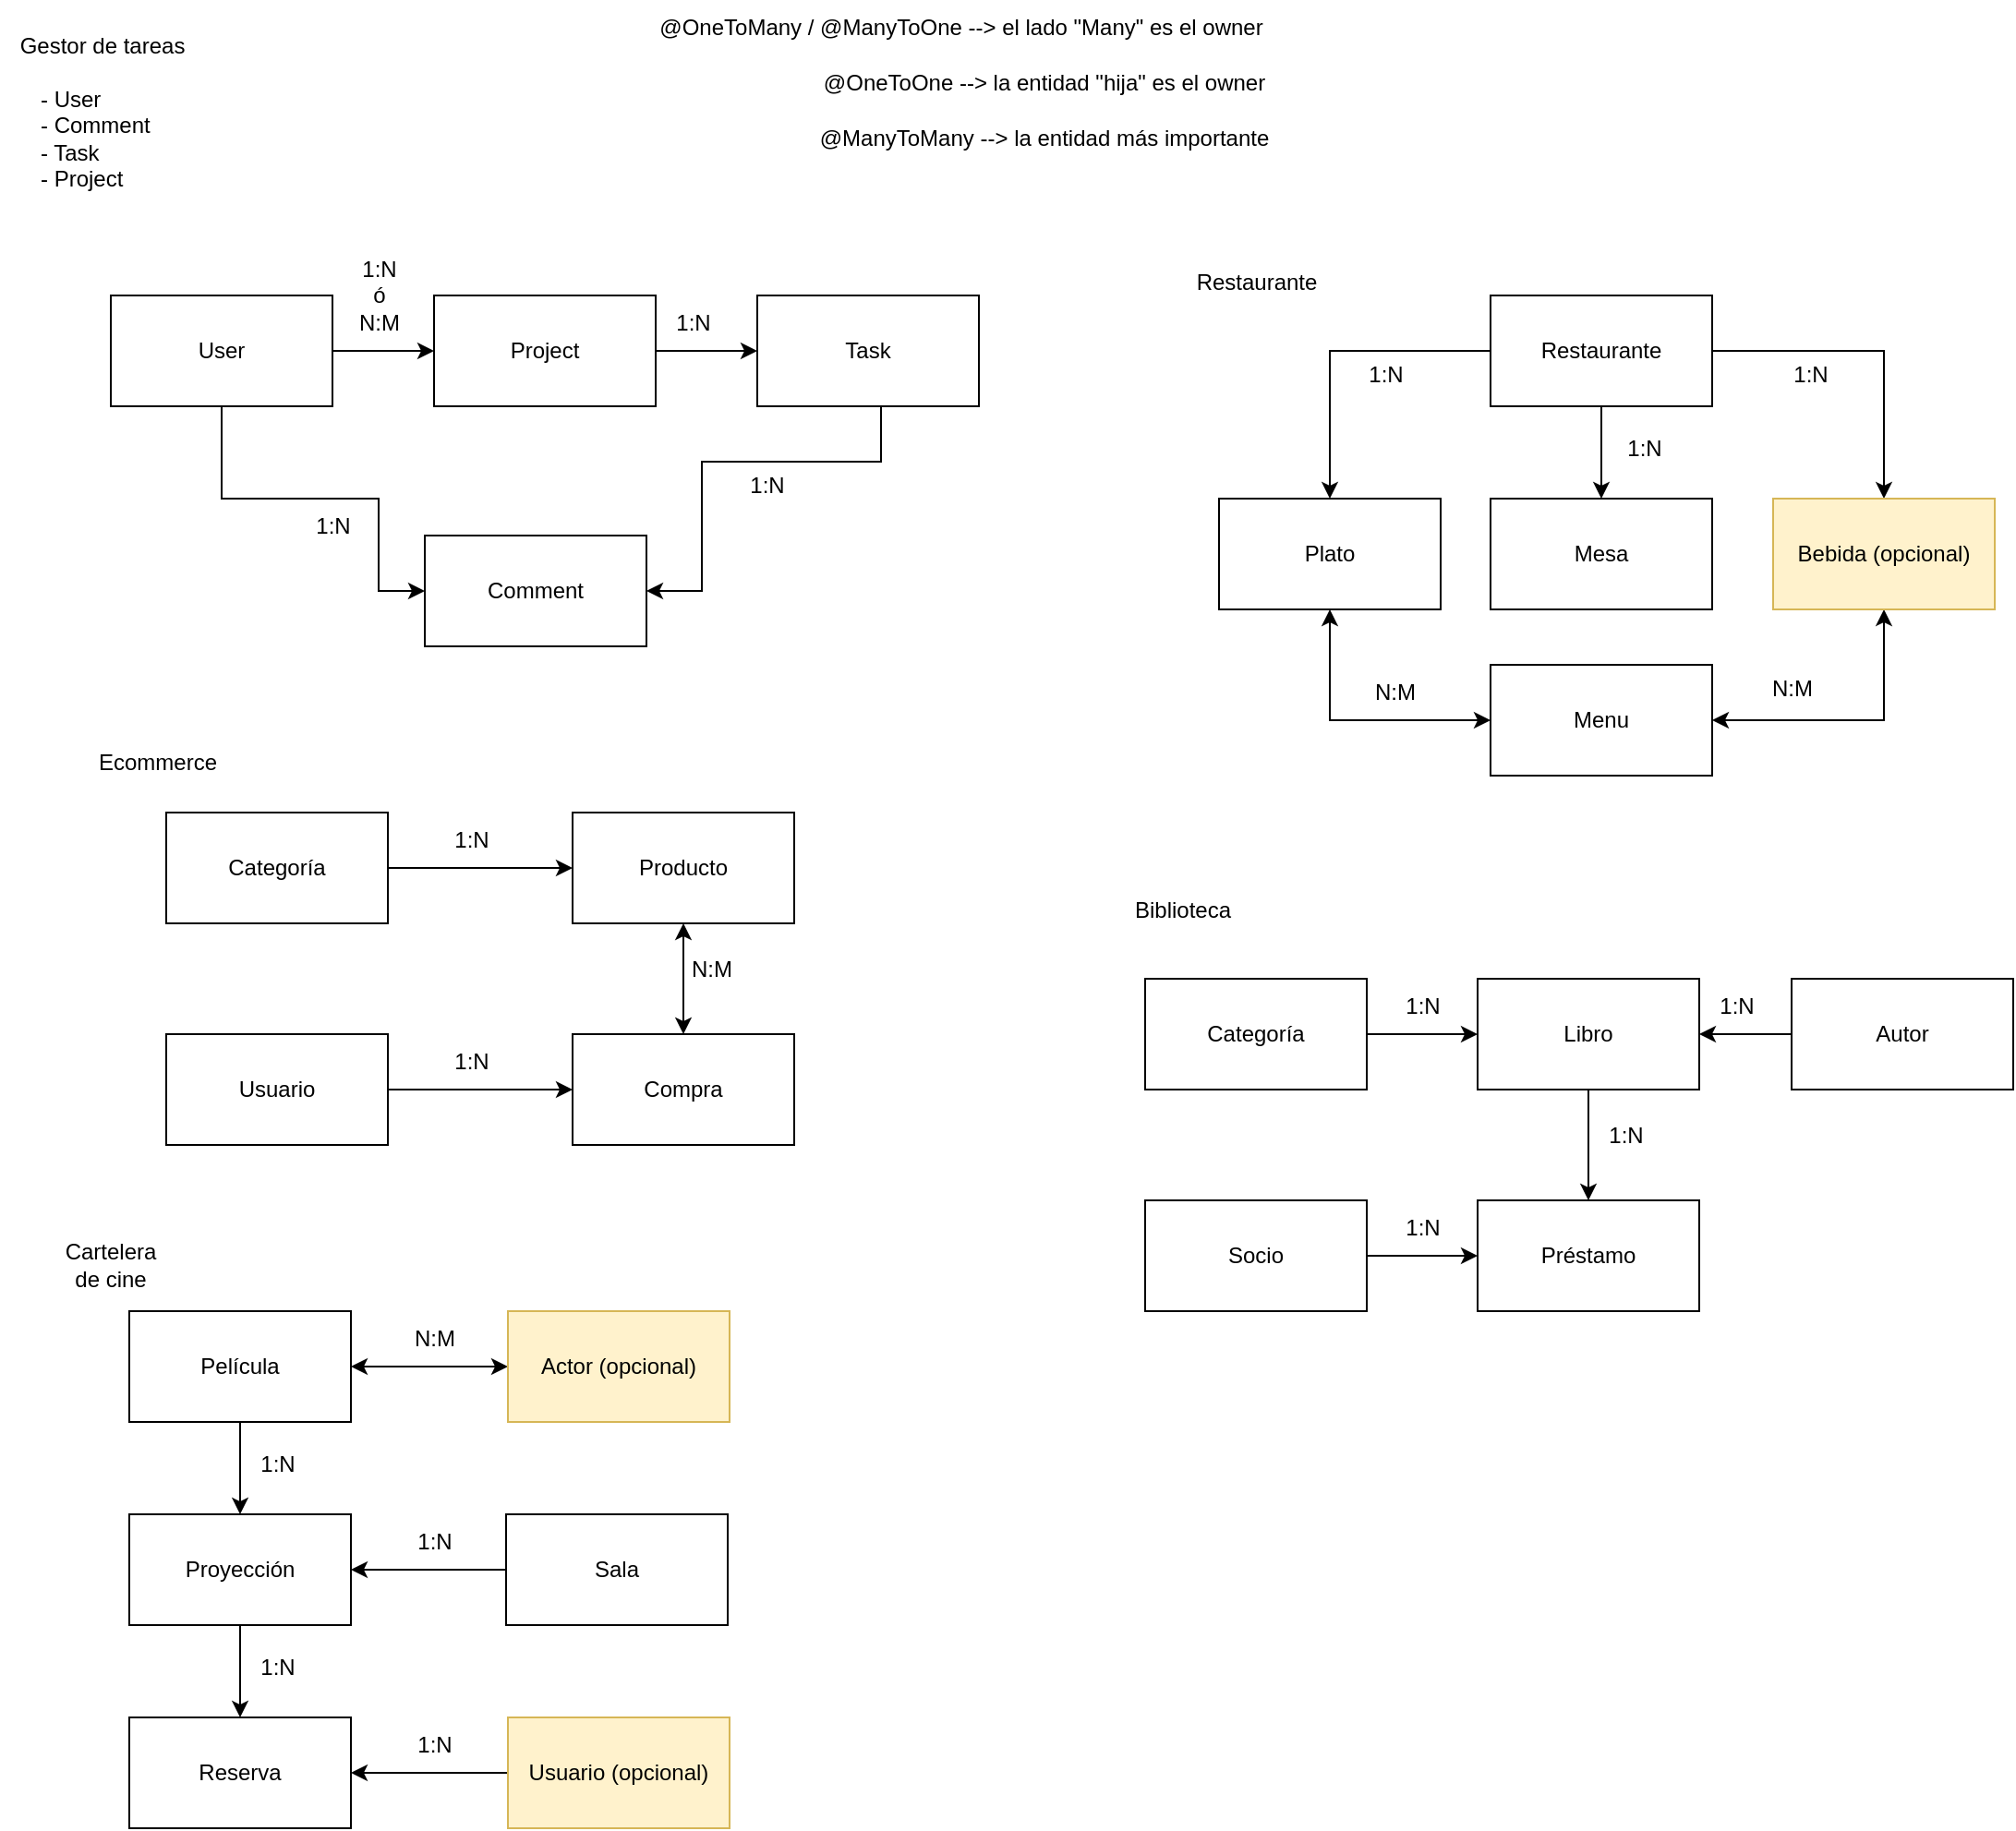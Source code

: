 <mxfile version="27.1.6">
  <diagram name="Página-1" id="t-kVME8dePpas6_ynyzM">
    <mxGraphModel dx="542" dy="333" grid="1" gridSize="10" guides="1" tooltips="1" connect="1" arrows="1" fold="1" page="1" pageScale="1" pageWidth="1654" pageHeight="1169" math="0" shadow="0">
      <root>
        <mxCell id="0" />
        <mxCell id="1" parent="0" />
        <mxCell id="sBuC2_Wg-XsfhJQgAVqZ-1" value="Gestor de tareas" style="text;html=1;align=center;verticalAlign=middle;resizable=0;points=[];autosize=1;strokeColor=none;fillColor=none;" vertex="1" parent="1">
          <mxGeometry x="20" y="10" width="110" height="30" as="geometry" />
        </mxCell>
        <mxCell id="sBuC2_Wg-XsfhJQgAVqZ-2" value="&lt;div align=&quot;left&quot;&gt;- User&lt;/div&gt;&lt;div align=&quot;left&quot;&gt;- Comment&lt;/div&gt;&lt;div align=&quot;left&quot;&gt;- Task&lt;/div&gt;&lt;div align=&quot;left&quot;&gt;- Project&lt;/div&gt;" style="text;html=1;align=left;verticalAlign=middle;resizable=0;points=[];autosize=1;strokeColor=none;fillColor=none;" vertex="1" parent="1">
          <mxGeometry x="40" y="40" width="80" height="70" as="geometry" />
        </mxCell>
        <mxCell id="sBuC2_Wg-XsfhJQgAVqZ-3" value="@OneToMany / @ManyToOne --&amp;gt; el lado &quot;Many&quot; es el owner" style="text;html=1;align=center;verticalAlign=middle;resizable=0;points=[];autosize=1;strokeColor=none;fillColor=none;" vertex="1" parent="1">
          <mxGeometry x="365" width="350" height="30" as="geometry" />
        </mxCell>
        <mxCell id="sBuC2_Wg-XsfhJQgAVqZ-4" value="@OneToOne --&amp;gt; la entidad &quot;hija&quot; es el owner" style="text;html=1;align=center;verticalAlign=middle;resizable=0;points=[];autosize=1;strokeColor=none;fillColor=none;" vertex="1" parent="1">
          <mxGeometry x="455" y="30" width="260" height="30" as="geometry" />
        </mxCell>
        <mxCell id="sBuC2_Wg-XsfhJQgAVqZ-5" value="&lt;div&gt;@ManyToMany --&amp;gt; la entidad más importante&lt;/div&gt;" style="text;html=1;align=center;verticalAlign=middle;resizable=0;points=[];autosize=1;strokeColor=none;fillColor=none;" vertex="1" parent="1">
          <mxGeometry x="450" y="60" width="270" height="30" as="geometry" />
        </mxCell>
        <mxCell id="sBuC2_Wg-XsfhJQgAVqZ-12" style="edgeStyle=orthogonalEdgeStyle;rounded=0;orthogonalLoop=1;jettySize=auto;html=1;entryX=0;entryY=0.5;entryDx=0;entryDy=0;" edge="1" parent="1" source="sBuC2_Wg-XsfhJQgAVqZ-6" target="sBuC2_Wg-XsfhJQgAVqZ-9">
          <mxGeometry relative="1" as="geometry" />
        </mxCell>
        <mxCell id="sBuC2_Wg-XsfhJQgAVqZ-18" style="edgeStyle=orthogonalEdgeStyle;rounded=0;orthogonalLoop=1;jettySize=auto;html=1;entryX=0;entryY=0.5;entryDx=0;entryDy=0;" edge="1" parent="1" source="sBuC2_Wg-XsfhJQgAVqZ-6" target="sBuC2_Wg-XsfhJQgAVqZ-7">
          <mxGeometry relative="1" as="geometry">
            <mxPoint x="150" y="310" as="targetPoint" />
            <Array as="points">
              <mxPoint x="140" y="270" />
              <mxPoint x="225" y="270" />
              <mxPoint x="225" y="320" />
            </Array>
          </mxGeometry>
        </mxCell>
        <mxCell id="sBuC2_Wg-XsfhJQgAVqZ-6" value="User" style="rounded=0;whiteSpace=wrap;html=1;" vertex="1" parent="1">
          <mxGeometry x="80" y="160" width="120" height="60" as="geometry" />
        </mxCell>
        <mxCell id="sBuC2_Wg-XsfhJQgAVqZ-7" value="Comment" style="rounded=0;whiteSpace=wrap;html=1;" vertex="1" parent="1">
          <mxGeometry x="250" y="290" width="120" height="60" as="geometry" />
        </mxCell>
        <mxCell id="sBuC2_Wg-XsfhJQgAVqZ-14" style="edgeStyle=orthogonalEdgeStyle;rounded=0;orthogonalLoop=1;jettySize=auto;html=1;entryX=0;entryY=0.5;entryDx=0;entryDy=0;" edge="1" parent="1" source="sBuC2_Wg-XsfhJQgAVqZ-9" target="sBuC2_Wg-XsfhJQgAVqZ-10">
          <mxGeometry relative="1" as="geometry" />
        </mxCell>
        <mxCell id="sBuC2_Wg-XsfhJQgAVqZ-9" value="Project" style="whiteSpace=wrap;html=1;" vertex="1" parent="1">
          <mxGeometry x="255" y="160" width="120" height="60" as="geometry" />
        </mxCell>
        <mxCell id="sBuC2_Wg-XsfhJQgAVqZ-16" style="edgeStyle=orthogonalEdgeStyle;rounded=0;orthogonalLoop=1;jettySize=auto;html=1;entryX=1;entryY=0.5;entryDx=0;entryDy=0;exitX=0.568;exitY=0.947;exitDx=0;exitDy=0;exitPerimeter=0;" edge="1" parent="1" source="sBuC2_Wg-XsfhJQgAVqZ-10" target="sBuC2_Wg-XsfhJQgAVqZ-7">
          <mxGeometry relative="1" as="geometry">
            <mxPoint x="500" y="240" as="sourcePoint" />
            <mxPoint x="430" y="385" as="targetPoint" />
            <Array as="points">
              <mxPoint x="497" y="217" />
              <mxPoint x="497" y="250" />
              <mxPoint x="400" y="250" />
              <mxPoint x="400" y="320" />
            </Array>
          </mxGeometry>
        </mxCell>
        <mxCell id="sBuC2_Wg-XsfhJQgAVqZ-10" value="&lt;div&gt;Task&lt;/div&gt;" style="whiteSpace=wrap;html=1;" vertex="1" parent="1">
          <mxGeometry x="430" y="160" width="120" height="60" as="geometry" />
        </mxCell>
        <mxCell id="sBuC2_Wg-XsfhJQgAVqZ-15" value="1:N" style="text;html=1;align=center;verticalAlign=middle;resizable=0;points=[];autosize=1;strokeColor=none;fillColor=none;" vertex="1" parent="1">
          <mxGeometry x="375" y="160" width="40" height="30" as="geometry" />
        </mxCell>
        <mxCell id="sBuC2_Wg-XsfhJQgAVqZ-17" value="&lt;div&gt;1:N&lt;/div&gt;" style="text;html=1;align=center;verticalAlign=middle;resizable=0;points=[];autosize=1;strokeColor=none;fillColor=none;" vertex="1" parent="1">
          <mxGeometry x="415" y="248" width="40" height="30" as="geometry" />
        </mxCell>
        <mxCell id="sBuC2_Wg-XsfhJQgAVqZ-19" value="1:N" style="text;html=1;align=center;verticalAlign=middle;resizable=0;points=[];autosize=1;strokeColor=none;fillColor=none;" vertex="1" parent="1">
          <mxGeometry x="180" y="270" width="40" height="30" as="geometry" />
        </mxCell>
        <mxCell id="sBuC2_Wg-XsfhJQgAVqZ-20" value="&lt;div&gt;1:N&lt;/div&gt;&lt;div&gt;ó&lt;/div&gt;&lt;div&gt;N:M&lt;/div&gt;" style="text;html=1;align=center;verticalAlign=middle;resizable=0;points=[];autosize=1;strokeColor=none;fillColor=none;" vertex="1" parent="1">
          <mxGeometry x="200" y="130" width="50" height="60" as="geometry" />
        </mxCell>
        <mxCell id="sBuC2_Wg-XsfhJQgAVqZ-22" value="Ecommerce" style="text;html=1;align=center;verticalAlign=middle;resizable=0;points=[];autosize=1;strokeColor=none;fillColor=none;" vertex="1" parent="1">
          <mxGeometry x="60" y="398" width="90" height="30" as="geometry" />
        </mxCell>
        <mxCell id="sBuC2_Wg-XsfhJQgAVqZ-34" style="edgeStyle=orthogonalEdgeStyle;rounded=0;orthogonalLoop=1;jettySize=auto;html=1;entryX=0;entryY=0.5;entryDx=0;entryDy=0;" edge="1" parent="1" source="sBuC2_Wg-XsfhJQgAVqZ-23" target="sBuC2_Wg-XsfhJQgAVqZ-26">
          <mxGeometry relative="1" as="geometry" />
        </mxCell>
        <mxCell id="sBuC2_Wg-XsfhJQgAVqZ-23" value="Usuario" style="rounded=0;whiteSpace=wrap;html=1;" vertex="1" parent="1">
          <mxGeometry x="110" y="560" width="120" height="60" as="geometry" />
        </mxCell>
        <mxCell id="sBuC2_Wg-XsfhJQgAVqZ-26" value="Compra" style="whiteSpace=wrap;html=1;" vertex="1" parent="1">
          <mxGeometry x="330" y="560" width="120" height="60" as="geometry" />
        </mxCell>
        <mxCell id="sBuC2_Wg-XsfhJQgAVqZ-29" style="edgeStyle=orthogonalEdgeStyle;rounded=0;orthogonalLoop=1;jettySize=auto;html=1;entryX=0;entryY=0.5;entryDx=0;entryDy=0;" edge="1" parent="1" source="sBuC2_Wg-XsfhJQgAVqZ-27" target="sBuC2_Wg-XsfhJQgAVqZ-28">
          <mxGeometry relative="1" as="geometry" />
        </mxCell>
        <mxCell id="sBuC2_Wg-XsfhJQgAVqZ-27" value="Categoría" style="whiteSpace=wrap;html=1;" vertex="1" parent="1">
          <mxGeometry x="110" y="440" width="120" height="60" as="geometry" />
        </mxCell>
        <mxCell id="sBuC2_Wg-XsfhJQgAVqZ-31" style="edgeStyle=orthogonalEdgeStyle;rounded=0;orthogonalLoop=1;jettySize=auto;html=1;entryX=0.5;entryY=0;entryDx=0;entryDy=0;startArrow=classic;startFill=1;" edge="1" parent="1" source="sBuC2_Wg-XsfhJQgAVqZ-28" target="sBuC2_Wg-XsfhJQgAVqZ-26">
          <mxGeometry relative="1" as="geometry" />
        </mxCell>
        <mxCell id="sBuC2_Wg-XsfhJQgAVqZ-28" value="Producto" style="whiteSpace=wrap;html=1;" vertex="1" parent="1">
          <mxGeometry x="330" y="440" width="120" height="60" as="geometry" />
        </mxCell>
        <mxCell id="sBuC2_Wg-XsfhJQgAVqZ-30" value="1:N" style="text;html=1;align=center;verticalAlign=middle;resizable=0;points=[];autosize=1;strokeColor=none;fillColor=none;" vertex="1" parent="1">
          <mxGeometry x="255" y="440" width="40" height="30" as="geometry" />
        </mxCell>
        <mxCell id="sBuC2_Wg-XsfhJQgAVqZ-32" value="N:M" style="text;html=1;align=center;verticalAlign=middle;resizable=0;points=[];autosize=1;strokeColor=none;fillColor=none;" vertex="1" parent="1">
          <mxGeometry x="380" y="510" width="50" height="30" as="geometry" />
        </mxCell>
        <mxCell id="sBuC2_Wg-XsfhJQgAVqZ-35" value="&lt;div&gt;1:N&lt;/div&gt;" style="text;html=1;align=center;verticalAlign=middle;resizable=0;points=[];autosize=1;strokeColor=none;fillColor=none;" vertex="1" parent="1">
          <mxGeometry x="255" y="560" width="40" height="30" as="geometry" />
        </mxCell>
        <mxCell id="sBuC2_Wg-XsfhJQgAVqZ-36" value="Cartelera de cine" style="text;html=1;align=center;verticalAlign=middle;whiteSpace=wrap;rounded=0;" vertex="1" parent="1">
          <mxGeometry x="50" y="670" width="60" height="30" as="geometry" />
        </mxCell>
        <mxCell id="sBuC2_Wg-XsfhJQgAVqZ-44" style="edgeStyle=orthogonalEdgeStyle;rounded=0;orthogonalLoop=1;jettySize=auto;html=1;entryX=0.5;entryY=0;entryDx=0;entryDy=0;" edge="1" parent="1" source="sBuC2_Wg-XsfhJQgAVqZ-37" target="sBuC2_Wg-XsfhJQgAVqZ-38">
          <mxGeometry relative="1" as="geometry" />
        </mxCell>
        <mxCell id="sBuC2_Wg-XsfhJQgAVqZ-37" value="Película" style="rounded=0;whiteSpace=wrap;html=1;" vertex="1" parent="1">
          <mxGeometry x="90" y="710" width="120" height="60" as="geometry" />
        </mxCell>
        <mxCell id="sBuC2_Wg-XsfhJQgAVqZ-48" style="edgeStyle=orthogonalEdgeStyle;rounded=0;orthogonalLoop=1;jettySize=auto;html=1;entryX=0.5;entryY=0;entryDx=0;entryDy=0;" edge="1" parent="1" source="sBuC2_Wg-XsfhJQgAVqZ-38" target="sBuC2_Wg-XsfhJQgAVqZ-42">
          <mxGeometry relative="1" as="geometry" />
        </mxCell>
        <mxCell id="sBuC2_Wg-XsfhJQgAVqZ-38" value="Proyección" style="whiteSpace=wrap;html=1;" vertex="1" parent="1">
          <mxGeometry x="90" y="820" width="120" height="60" as="geometry" />
        </mxCell>
        <mxCell id="sBuC2_Wg-XsfhJQgAVqZ-46" style="edgeStyle=orthogonalEdgeStyle;rounded=0;orthogonalLoop=1;jettySize=auto;html=1;entryX=1;entryY=0.5;entryDx=0;entryDy=0;" edge="1" parent="1" source="sBuC2_Wg-XsfhJQgAVqZ-39" target="sBuC2_Wg-XsfhJQgAVqZ-38">
          <mxGeometry relative="1" as="geometry" />
        </mxCell>
        <mxCell id="sBuC2_Wg-XsfhJQgAVqZ-39" value="Sala" style="whiteSpace=wrap;html=1;" vertex="1" parent="1">
          <mxGeometry x="294" y="820" width="120" height="60" as="geometry" />
        </mxCell>
        <mxCell id="sBuC2_Wg-XsfhJQgAVqZ-52" style="edgeStyle=orthogonalEdgeStyle;rounded=0;orthogonalLoop=1;jettySize=auto;html=1;startArrow=classic;startFill=1;" edge="1" parent="1" source="sBuC2_Wg-XsfhJQgAVqZ-41">
          <mxGeometry relative="1" as="geometry">
            <mxPoint x="210" y="740" as="targetPoint" />
          </mxGeometry>
        </mxCell>
        <mxCell id="sBuC2_Wg-XsfhJQgAVqZ-41" value="Actor (opcional)" style="whiteSpace=wrap;html=1;fillColor=#fff2cc;strokeColor=#d6b656;" vertex="1" parent="1">
          <mxGeometry x="295" y="710" width="120" height="60" as="geometry" />
        </mxCell>
        <mxCell id="sBuC2_Wg-XsfhJQgAVqZ-42" value="Reserva" style="whiteSpace=wrap;html=1;" vertex="1" parent="1">
          <mxGeometry x="90" y="930" width="120" height="60" as="geometry" />
        </mxCell>
        <mxCell id="sBuC2_Wg-XsfhJQgAVqZ-50" style="edgeStyle=orthogonalEdgeStyle;rounded=0;orthogonalLoop=1;jettySize=auto;html=1;entryX=1;entryY=0.5;entryDx=0;entryDy=0;" edge="1" parent="1" source="sBuC2_Wg-XsfhJQgAVqZ-43" target="sBuC2_Wg-XsfhJQgAVqZ-42">
          <mxGeometry relative="1" as="geometry" />
        </mxCell>
        <mxCell id="sBuC2_Wg-XsfhJQgAVqZ-43" value="Usuario (opcional)" style="whiteSpace=wrap;html=1;fillColor=#fff2cc;strokeColor=#d6b656;" vertex="1" parent="1">
          <mxGeometry x="295" y="930" width="120" height="60" as="geometry" />
        </mxCell>
        <mxCell id="sBuC2_Wg-XsfhJQgAVqZ-45" value="1:N" style="text;html=1;align=center;verticalAlign=middle;resizable=0;points=[];autosize=1;strokeColor=none;fillColor=none;" vertex="1" parent="1">
          <mxGeometry x="150" y="778" width="40" height="30" as="geometry" />
        </mxCell>
        <mxCell id="sBuC2_Wg-XsfhJQgAVqZ-47" value="1:N" style="text;html=1;align=center;verticalAlign=middle;resizable=0;points=[];autosize=1;strokeColor=none;fillColor=none;" vertex="1" parent="1">
          <mxGeometry x="235" y="820" width="40" height="30" as="geometry" />
        </mxCell>
        <mxCell id="sBuC2_Wg-XsfhJQgAVqZ-49" value="1:N" style="text;html=1;align=center;verticalAlign=middle;resizable=0;points=[];autosize=1;strokeColor=none;fillColor=none;" vertex="1" parent="1">
          <mxGeometry x="150" y="888" width="40" height="30" as="geometry" />
        </mxCell>
        <mxCell id="sBuC2_Wg-XsfhJQgAVqZ-51" value="1:N" style="text;html=1;align=center;verticalAlign=middle;resizable=0;points=[];autosize=1;strokeColor=none;fillColor=none;" vertex="1" parent="1">
          <mxGeometry x="235" y="930" width="40" height="30" as="geometry" />
        </mxCell>
        <mxCell id="sBuC2_Wg-XsfhJQgAVqZ-53" value="N:M" style="text;html=1;align=center;verticalAlign=middle;resizable=0;points=[];autosize=1;strokeColor=none;fillColor=none;" vertex="1" parent="1">
          <mxGeometry x="230" y="710" width="50" height="30" as="geometry" />
        </mxCell>
        <mxCell id="sBuC2_Wg-XsfhJQgAVqZ-63" value="&lt;div&gt;Restaurante&lt;/div&gt;" style="text;html=1;align=center;verticalAlign=middle;resizable=0;points=[];autosize=1;strokeColor=none;fillColor=none;" vertex="1" parent="1">
          <mxGeometry x="655" y="138" width="90" height="30" as="geometry" />
        </mxCell>
        <mxCell id="sBuC2_Wg-XsfhJQgAVqZ-72" style="edgeStyle=orthogonalEdgeStyle;rounded=0;orthogonalLoop=1;jettySize=auto;html=1;entryX=0.5;entryY=0;entryDx=0;entryDy=0;" edge="1" parent="1" source="sBuC2_Wg-XsfhJQgAVqZ-64" target="sBuC2_Wg-XsfhJQgAVqZ-66">
          <mxGeometry relative="1" as="geometry" />
        </mxCell>
        <mxCell id="sBuC2_Wg-XsfhJQgAVqZ-74" style="edgeStyle=orthogonalEdgeStyle;rounded=0;orthogonalLoop=1;jettySize=auto;html=1;entryX=0.5;entryY=0;entryDx=0;entryDy=0;" edge="1" parent="1" source="sBuC2_Wg-XsfhJQgAVqZ-64" target="sBuC2_Wg-XsfhJQgAVqZ-71">
          <mxGeometry relative="1" as="geometry" />
        </mxCell>
        <mxCell id="sBuC2_Wg-XsfhJQgAVqZ-76" style="edgeStyle=orthogonalEdgeStyle;rounded=0;orthogonalLoop=1;jettySize=auto;html=1;" edge="1" parent="1" source="sBuC2_Wg-XsfhJQgAVqZ-64" target="sBuC2_Wg-XsfhJQgAVqZ-68">
          <mxGeometry relative="1" as="geometry" />
        </mxCell>
        <mxCell id="sBuC2_Wg-XsfhJQgAVqZ-64" value="Restaurante" style="whiteSpace=wrap;html=1;" vertex="1" parent="1">
          <mxGeometry x="827" y="160" width="120" height="60" as="geometry" />
        </mxCell>
        <mxCell id="sBuC2_Wg-XsfhJQgAVqZ-81" style="edgeStyle=orthogonalEdgeStyle;rounded=0;orthogonalLoop=1;jettySize=auto;html=1;entryX=0;entryY=0.5;entryDx=0;entryDy=0;startArrow=classic;startFill=1;" edge="1" parent="1" source="sBuC2_Wg-XsfhJQgAVqZ-66" target="sBuC2_Wg-XsfhJQgAVqZ-69">
          <mxGeometry relative="1" as="geometry">
            <mxPoint x="740" y="420" as="targetPoint" />
            <Array as="points">
              <mxPoint x="740" y="390" />
            </Array>
          </mxGeometry>
        </mxCell>
        <mxCell id="sBuC2_Wg-XsfhJQgAVqZ-66" value="Plato" style="rounded=0;whiteSpace=wrap;html=1;" vertex="1" parent="1">
          <mxGeometry x="680" y="270" width="120" height="60" as="geometry" />
        </mxCell>
        <mxCell id="sBuC2_Wg-XsfhJQgAVqZ-68" value="Mesa" style="whiteSpace=wrap;html=1;" vertex="1" parent="1">
          <mxGeometry x="827" y="270" width="120" height="60" as="geometry" />
        </mxCell>
        <mxCell id="sBuC2_Wg-XsfhJQgAVqZ-69" value="Menu" style="whiteSpace=wrap;html=1;" vertex="1" parent="1">
          <mxGeometry x="827" y="360" width="120" height="60" as="geometry" />
        </mxCell>
        <mxCell id="sBuC2_Wg-XsfhJQgAVqZ-87" style="edgeStyle=orthogonalEdgeStyle;rounded=0;orthogonalLoop=1;jettySize=auto;html=1;entryX=1;entryY=0.5;entryDx=0;entryDy=0;startArrow=classic;startFill=1;" edge="1" parent="1" source="sBuC2_Wg-XsfhJQgAVqZ-71" target="sBuC2_Wg-XsfhJQgAVqZ-69">
          <mxGeometry relative="1" as="geometry">
            <Array as="points">
              <mxPoint x="1040" y="390" />
            </Array>
          </mxGeometry>
        </mxCell>
        <mxCell id="sBuC2_Wg-XsfhJQgAVqZ-71" value="Bebida (opcional)" style="whiteSpace=wrap;html=1;fillColor=#fff2cc;strokeColor=#d6b656;" vertex="1" parent="1">
          <mxGeometry x="980" y="270" width="120" height="60" as="geometry" />
        </mxCell>
        <mxCell id="sBuC2_Wg-XsfhJQgAVqZ-73" value="1:N" style="text;html=1;align=center;verticalAlign=middle;resizable=0;points=[];autosize=1;strokeColor=none;fillColor=none;" vertex="1" parent="1">
          <mxGeometry x="750" y="188" width="40" height="30" as="geometry" />
        </mxCell>
        <mxCell id="sBuC2_Wg-XsfhJQgAVqZ-75" value="1:N" style="text;html=1;align=center;verticalAlign=middle;resizable=0;points=[];autosize=1;strokeColor=none;fillColor=none;" vertex="1" parent="1">
          <mxGeometry x="980" y="188" width="40" height="30" as="geometry" />
        </mxCell>
        <mxCell id="sBuC2_Wg-XsfhJQgAVqZ-77" value="1:N" style="text;html=1;align=center;verticalAlign=middle;resizable=0;points=[];autosize=1;strokeColor=none;fillColor=none;" vertex="1" parent="1">
          <mxGeometry x="890" y="228" width="40" height="30" as="geometry" />
        </mxCell>
        <mxCell id="sBuC2_Wg-XsfhJQgAVqZ-83" value="N:M" style="text;html=1;align=center;verticalAlign=middle;resizable=0;points=[];autosize=1;strokeColor=none;fillColor=none;" vertex="1" parent="1">
          <mxGeometry x="750" y="360" width="50" height="30" as="geometry" />
        </mxCell>
        <mxCell id="sBuC2_Wg-XsfhJQgAVqZ-89" value="N:M" style="text;html=1;align=center;verticalAlign=middle;resizable=0;points=[];autosize=1;strokeColor=none;fillColor=none;" vertex="1" parent="1">
          <mxGeometry x="965" y="358" width="50" height="30" as="geometry" />
        </mxCell>
        <mxCell id="sBuC2_Wg-XsfhJQgAVqZ-90" value="&lt;div&gt;Biblioteca&lt;/div&gt;" style="text;html=1;align=center;verticalAlign=middle;resizable=0;points=[];autosize=1;strokeColor=none;fillColor=none;" vertex="1" parent="1">
          <mxGeometry x="620" y="478" width="80" height="30" as="geometry" />
        </mxCell>
        <mxCell id="sBuC2_Wg-XsfhJQgAVqZ-99" style="edgeStyle=orthogonalEdgeStyle;rounded=0;orthogonalLoop=1;jettySize=auto;html=1;entryX=0.5;entryY=0;entryDx=0;entryDy=0;" edge="1" parent="1" source="sBuC2_Wg-XsfhJQgAVqZ-91" target="sBuC2_Wg-XsfhJQgAVqZ-96">
          <mxGeometry relative="1" as="geometry" />
        </mxCell>
        <mxCell id="sBuC2_Wg-XsfhJQgAVqZ-91" value="Libro" style="whiteSpace=wrap;html=1;" vertex="1" parent="1">
          <mxGeometry x="820" y="530" width="120" height="60" as="geometry" />
        </mxCell>
        <mxCell id="sBuC2_Wg-XsfhJQgAVqZ-110" style="edgeStyle=orthogonalEdgeStyle;rounded=0;orthogonalLoop=1;jettySize=auto;html=1;entryX=1;entryY=0.5;entryDx=0;entryDy=0;" edge="1" parent="1" source="sBuC2_Wg-XsfhJQgAVqZ-93" target="sBuC2_Wg-XsfhJQgAVqZ-91">
          <mxGeometry relative="1" as="geometry" />
        </mxCell>
        <mxCell id="sBuC2_Wg-XsfhJQgAVqZ-93" value="&lt;div&gt;Autor&lt;/div&gt;" style="whiteSpace=wrap;html=1;" vertex="1" parent="1">
          <mxGeometry x="990" y="530" width="120" height="60" as="geometry" />
        </mxCell>
        <mxCell id="sBuC2_Wg-XsfhJQgAVqZ-97" style="edgeStyle=orthogonalEdgeStyle;rounded=0;orthogonalLoop=1;jettySize=auto;html=1;entryX=0;entryY=0.5;entryDx=0;entryDy=0;" edge="1" parent="1" source="sBuC2_Wg-XsfhJQgAVqZ-94" target="sBuC2_Wg-XsfhJQgAVqZ-91">
          <mxGeometry relative="1" as="geometry" />
        </mxCell>
        <mxCell id="sBuC2_Wg-XsfhJQgAVqZ-94" value="Categoría" style="whiteSpace=wrap;html=1;" vertex="1" parent="1">
          <mxGeometry x="640" y="530" width="120" height="60" as="geometry" />
        </mxCell>
        <mxCell id="sBuC2_Wg-XsfhJQgAVqZ-101" style="edgeStyle=orthogonalEdgeStyle;rounded=0;orthogonalLoop=1;jettySize=auto;html=1;entryX=0;entryY=0.5;entryDx=0;entryDy=0;" edge="1" parent="1" source="sBuC2_Wg-XsfhJQgAVqZ-95" target="sBuC2_Wg-XsfhJQgAVqZ-96">
          <mxGeometry relative="1" as="geometry" />
        </mxCell>
        <mxCell id="sBuC2_Wg-XsfhJQgAVqZ-95" value="Socio" style="whiteSpace=wrap;html=1;" vertex="1" parent="1">
          <mxGeometry x="640" y="650" width="120" height="60" as="geometry" />
        </mxCell>
        <mxCell id="sBuC2_Wg-XsfhJQgAVqZ-96" value="Préstamo" style="whiteSpace=wrap;html=1;" vertex="1" parent="1">
          <mxGeometry x="820" y="650" width="120" height="60" as="geometry" />
        </mxCell>
        <mxCell id="sBuC2_Wg-XsfhJQgAVqZ-98" value="1:N" style="text;html=1;align=center;verticalAlign=middle;resizable=0;points=[];autosize=1;strokeColor=none;fillColor=none;" vertex="1" parent="1">
          <mxGeometry x="770" y="530" width="40" height="30" as="geometry" />
        </mxCell>
        <mxCell id="sBuC2_Wg-XsfhJQgAVqZ-100" value="1:N" style="text;html=1;align=center;verticalAlign=middle;resizable=0;points=[];autosize=1;strokeColor=none;fillColor=none;" vertex="1" parent="1">
          <mxGeometry x="880" y="600" width="40" height="30" as="geometry" />
        </mxCell>
        <mxCell id="sBuC2_Wg-XsfhJQgAVqZ-102" value="1:N" style="text;html=1;align=center;verticalAlign=middle;resizable=0;points=[];autosize=1;strokeColor=none;fillColor=none;" vertex="1" parent="1">
          <mxGeometry x="770" y="650" width="40" height="30" as="geometry" />
        </mxCell>
        <mxCell id="sBuC2_Wg-XsfhJQgAVqZ-104" value="1:N" style="text;html=1;align=center;verticalAlign=middle;resizable=0;points=[];autosize=1;strokeColor=none;fillColor=none;" vertex="1" parent="1">
          <mxGeometry x="940" y="530" width="40" height="30" as="geometry" />
        </mxCell>
      </root>
    </mxGraphModel>
  </diagram>
</mxfile>
